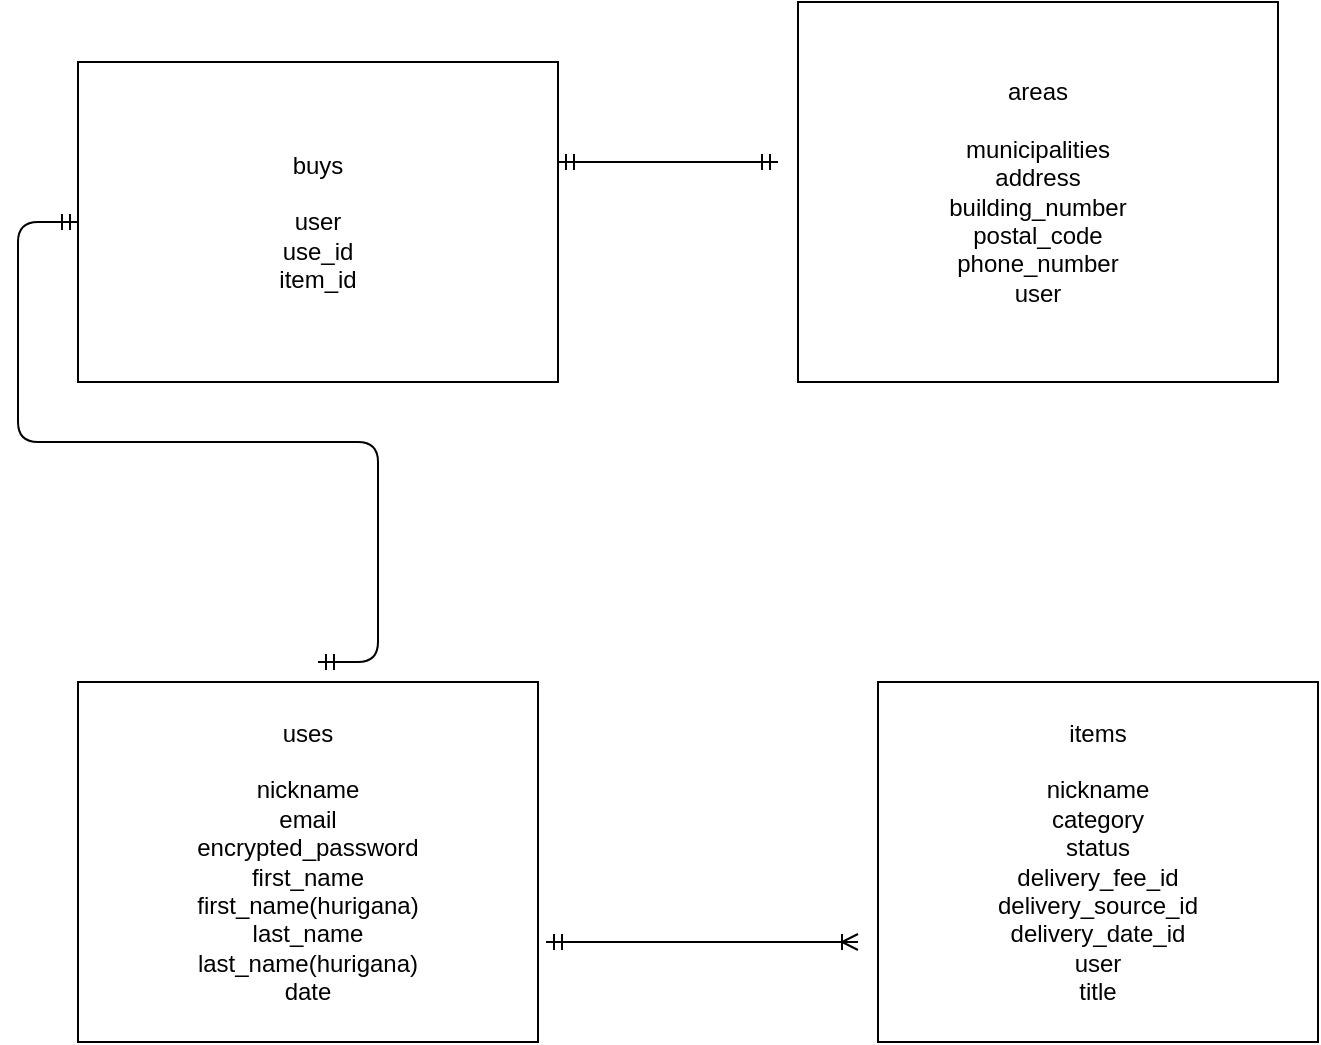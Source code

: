 <mxfile version="14.2.4" type="embed">
    <diagram id="Qit2CvinwSENeYdin00_" name="ページ1">
        <mxGraphModel dx="728" dy="680" grid="1" gridSize="10" guides="1" tooltips="1" connect="1" arrows="1" fold="1" page="1" pageScale="1" pageWidth="827" pageHeight="1169" math="0" shadow="0">
            <root>
                <mxCell id="0"/>
                <mxCell id="1" parent="0"/>
                <mxCell id="54" value="uses&lt;br&gt;&lt;br&gt;nickname&lt;br&gt;email&lt;br&gt;encrypted_password&lt;br&gt;first_name&lt;br&gt;first_name(hurigana)&lt;br&gt;last_name&lt;br&gt;last_name(hurigana)&lt;br&gt;date" style="whiteSpace=wrap;html=1;align=center;" parent="1" vertex="1">
                    <mxGeometry x="80" y="390" width="230" height="180" as="geometry"/>
                </mxCell>
                <mxCell id="55" value="items&lt;br&gt;&lt;br&gt;nickname&lt;br&gt;category&lt;br&gt;status&lt;br&gt;delivery_fee_id&lt;br&gt;delivery_source_id&lt;br&gt;delivery_date_id&lt;br&gt;user&lt;br&gt;title" style="whiteSpace=wrap;html=1;align=center;" parent="1" vertex="1">
                    <mxGeometry x="480" y="390" width="220" height="180" as="geometry"/>
                </mxCell>
                <mxCell id="57" value="buys&lt;br&gt;&lt;br&gt;user&lt;br&gt;use_id&lt;br&gt;item_id" style="whiteSpace=wrap;html=1;align=center;" parent="1" vertex="1">
                    <mxGeometry x="80" y="80" width="240" height="160" as="geometry"/>
                </mxCell>
                <mxCell id="58" value="areas&lt;br&gt;&lt;br&gt;municipalities&lt;br&gt;address&lt;br&gt;building_number&lt;br&gt;postal_code&lt;br&gt;phone_number&lt;br&gt;user" style="whiteSpace=wrap;html=1;align=center;" parent="1" vertex="1">
                    <mxGeometry x="440" y="50" width="240" height="190" as="geometry"/>
                </mxCell>
                <mxCell id="67" value="" style="edgeStyle=entityRelationEdgeStyle;fontSize=12;html=1;endArrow=ERoneToMany;startArrow=ERmandOne;" parent="1" edge="1">
                    <mxGeometry width="100" height="100" relative="1" as="geometry">
                        <mxPoint x="314" y="520" as="sourcePoint"/>
                        <mxPoint x="470" y="520" as="targetPoint"/>
                    </mxGeometry>
                </mxCell>
                <mxCell id="72" value="" style="edgeStyle=entityRelationEdgeStyle;fontSize=12;html=1;endArrow=ERmandOne;startArrow=ERmandOne;" parent="1" edge="1">
                    <mxGeometry width="100" height="100" relative="1" as="geometry">
                        <mxPoint x="200" y="380" as="sourcePoint"/>
                        <mxPoint x="80" y="160" as="targetPoint"/>
                    </mxGeometry>
                </mxCell>
                <mxCell id="74" value="" style="edgeStyle=entityRelationEdgeStyle;fontSize=12;html=1;endArrow=ERmandOne;startArrow=ERmandOne;" parent="1" edge="1">
                    <mxGeometry width="100" height="100" relative="1" as="geometry">
                        <mxPoint x="320" y="130" as="sourcePoint"/>
                        <mxPoint x="430" y="130" as="targetPoint"/>
                    </mxGeometry>
                </mxCell>
            </root>
        </mxGraphModel>
    </diagram>
</mxfile>